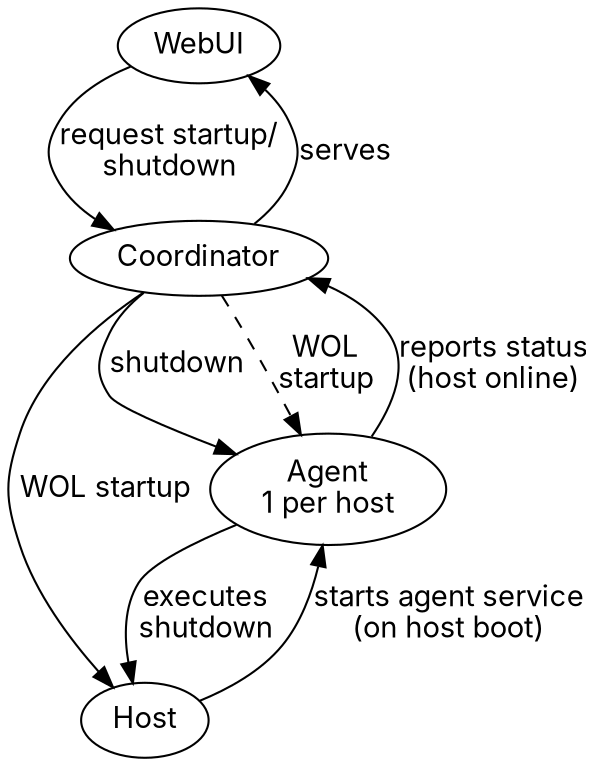 digraph HostLifecycle {
  rankdir=TB;
  // Prefer Inter for generated diagrams to avoid serif fallbacks.
  node [shape=ellipse, fontname="Inter"];
  edge [fontname="Inter"];

  webui [label="WebUI"];
  coordinator [label="Coordinator"];
  host [label="Host"];
  agent [label="Agent\n1 per host"];

  // Other relationships
  host -> agent [label="starts agent service\n(on host boot)"];
  coordinator -> webui [label="serves"];

  webui -> coordinator [label="request startup/\nshutdown"];

  // Host lifecycle commands
  coordinator -> agent [label="shutdown"];
  coordinator -> host [label="WOL startup"];
  agent -> host [label="executes\nshutdown"];
  agent -> coordinator [label="reports status\n(host online)"];
  coordinator -> agent [label="WOL\nstartup", style=dashed];
}
